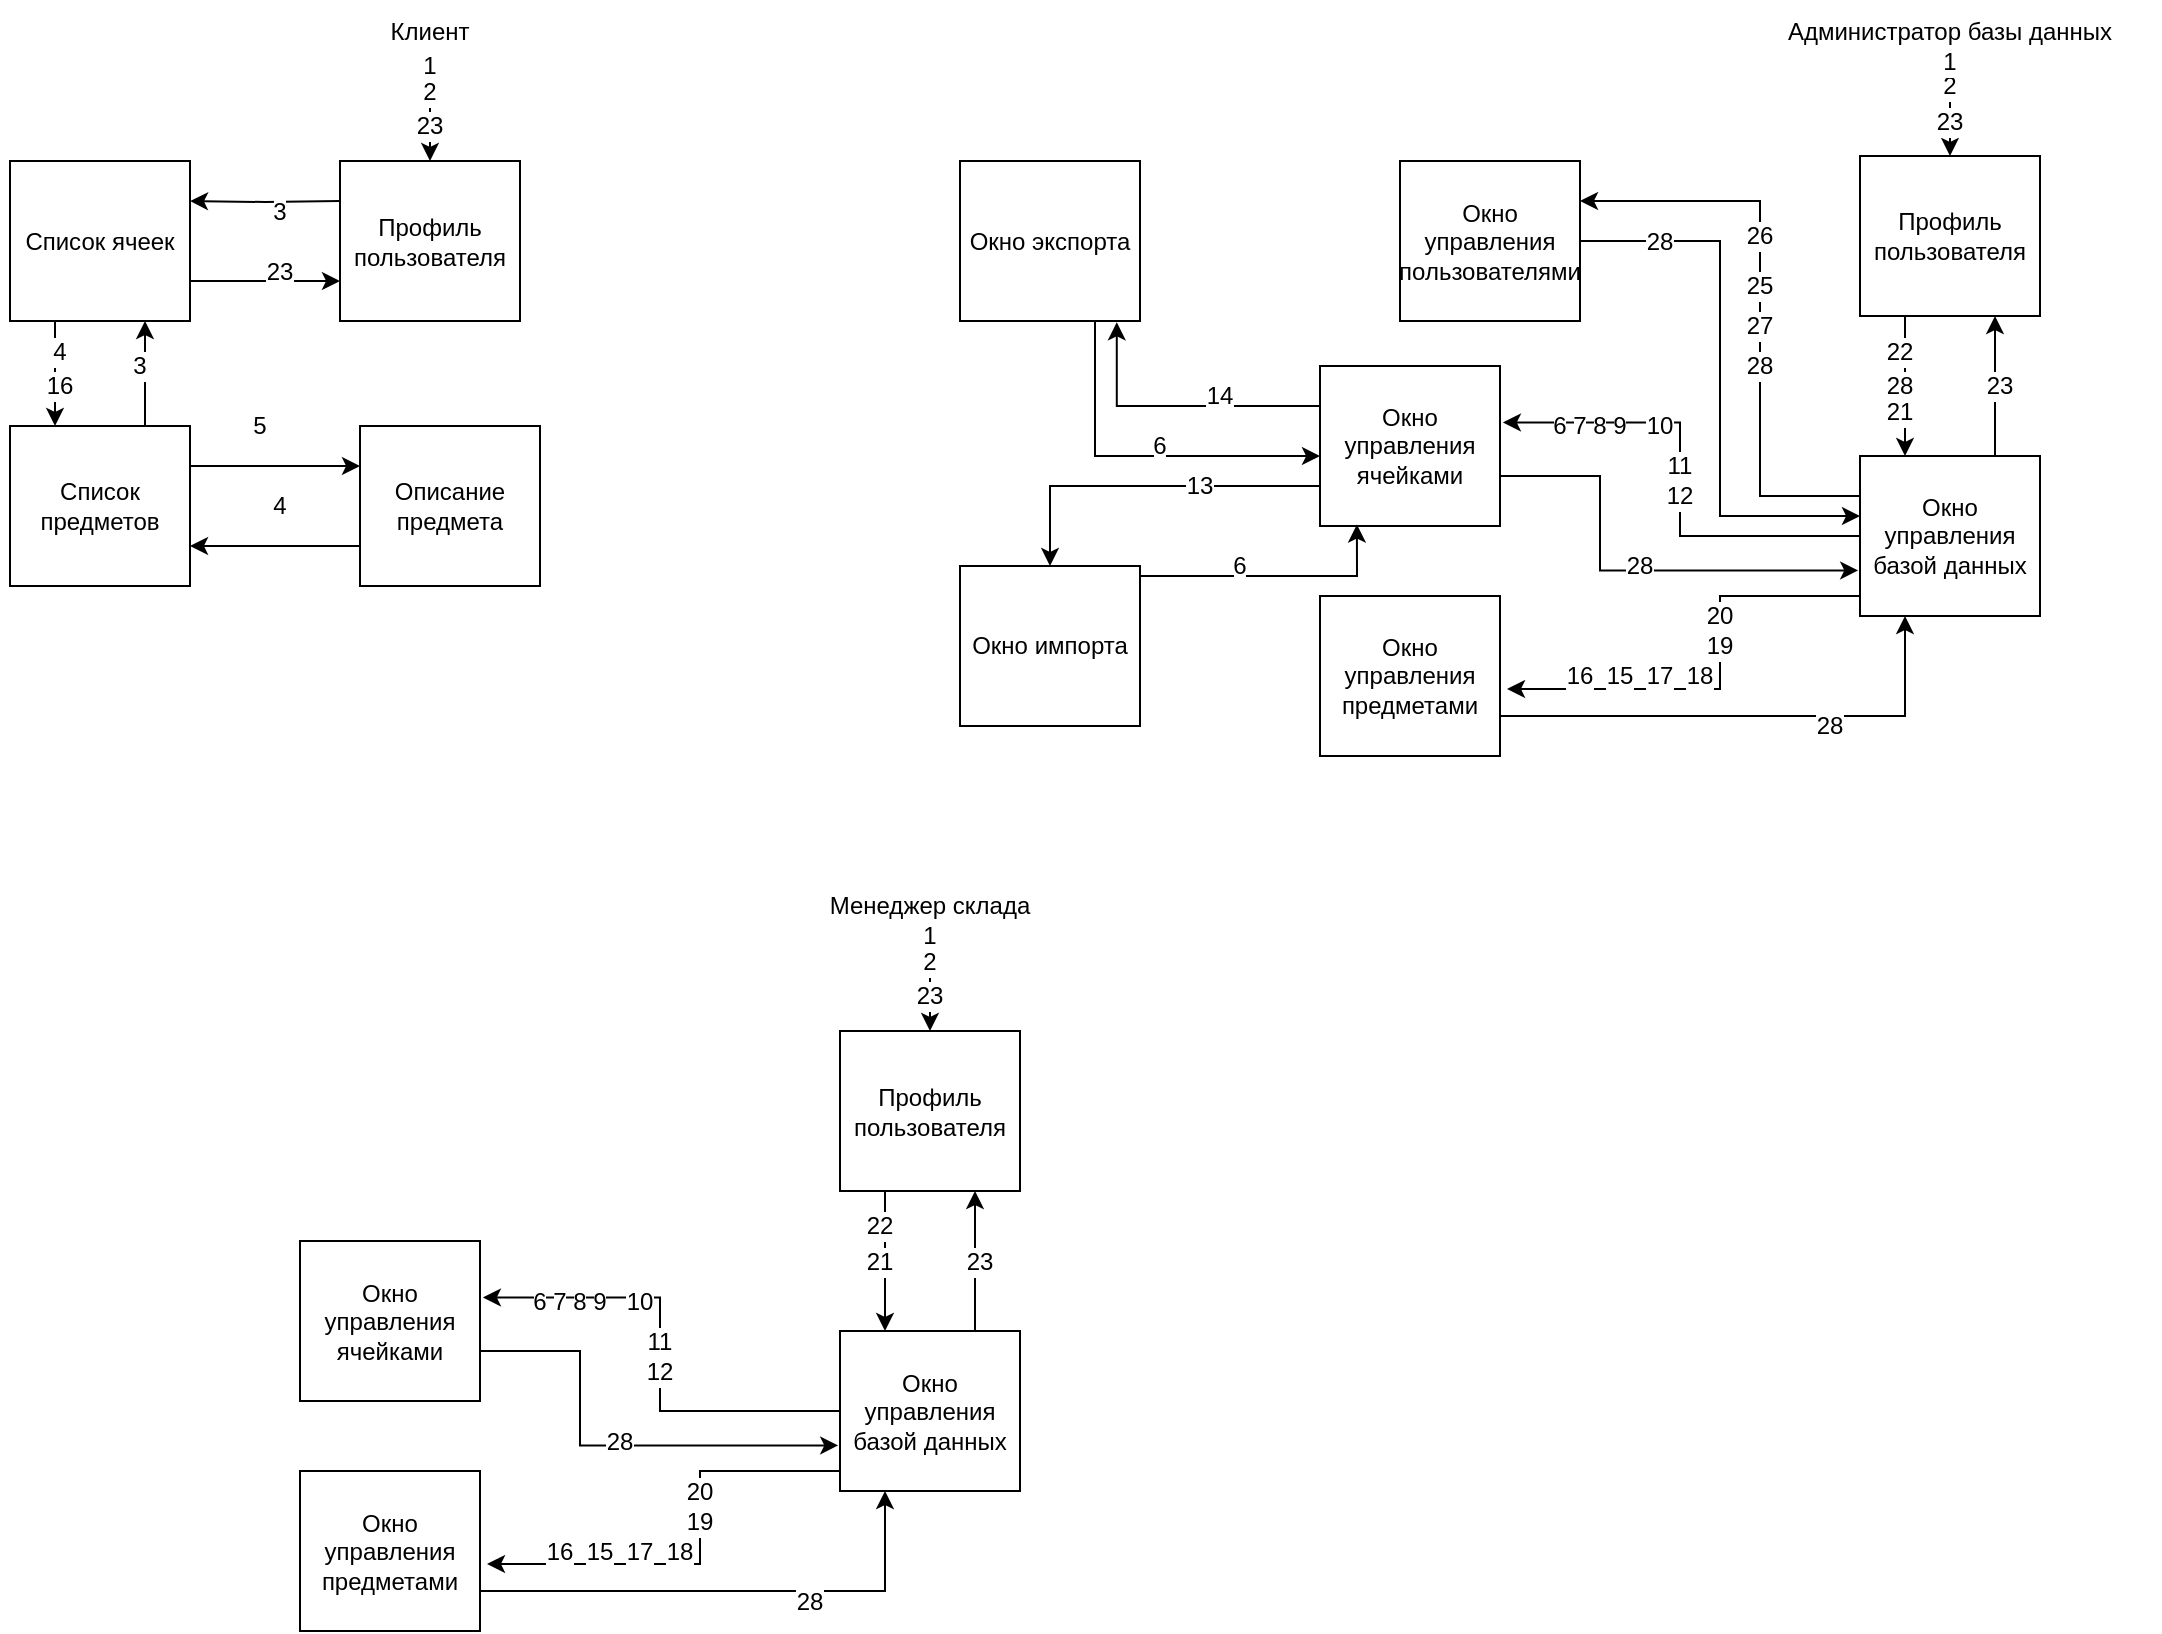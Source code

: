 <mxfile version="26.0.11">
  <diagram name="Страница — 1" id="EE6jzE9lsFHjigfO-UMW">
    <mxGraphModel dx="1187" dy="1255" grid="1" gridSize="10" guides="1" tooltips="1" connect="1" arrows="1" fold="1" page="1" pageScale="1" pageWidth="827" pageHeight="1169" math="0" shadow="0">
      <root>
        <mxCell id="0" />
        <mxCell id="1" parent="0" />
        <mxCell id="k9mCNN59Hl0d1cwWz3AL-4" style="edgeStyle=orthogonalEdgeStyle;rounded=0;orthogonalLoop=1;jettySize=auto;html=1;exitX=0.5;exitY=1;exitDx=0;exitDy=0;entryX=0.5;entryY=0;entryDx=0;entryDy=0;" edge="1" parent="1" source="k9mCNN59Hl0d1cwWz3AL-1">
          <mxGeometry relative="1" as="geometry">
            <mxPoint x="325" y="122.5" as="targetPoint" />
          </mxGeometry>
        </mxCell>
        <mxCell id="k9mCNN59Hl0d1cwWz3AL-1" value="Клиент" style="text;html=1;align=center;verticalAlign=middle;whiteSpace=wrap;rounded=0;" vertex="1" parent="1">
          <mxGeometry x="295" y="42.5" width="60" height="30" as="geometry" />
        </mxCell>
        <mxCell id="k9mCNN59Hl0d1cwWz3AL-14" style="edgeStyle=orthogonalEdgeStyle;rounded=0;orthogonalLoop=1;jettySize=auto;html=1;exitX=1;exitY=0.75;exitDx=0;exitDy=0;entryX=0;entryY=0.75;entryDx=0;entryDy=0;" edge="1" parent="1" source="k9mCNN59Hl0d1cwWz3AL-2">
          <mxGeometry relative="1" as="geometry">
            <mxPoint x="280" y="182.5" as="targetPoint" />
          </mxGeometry>
        </mxCell>
        <mxCell id="k9mCNN59Hl0d1cwWz3AL-23" style="edgeStyle=orthogonalEdgeStyle;rounded=0;orthogonalLoop=1;jettySize=auto;html=1;exitX=0.25;exitY=1;exitDx=0;exitDy=0;entryX=0.25;entryY=0;entryDx=0;entryDy=0;" edge="1" parent="1" source="k9mCNN59Hl0d1cwWz3AL-2" target="k9mCNN59Hl0d1cwWz3AL-22">
          <mxGeometry relative="1" as="geometry" />
        </mxCell>
        <mxCell id="k9mCNN59Hl0d1cwWz3AL-2" value="Список ячеек" style="rounded=0;whiteSpace=wrap;html=1;" vertex="1" parent="1">
          <mxGeometry x="115" y="122.5" width="90" height="80" as="geometry" />
        </mxCell>
        <mxCell id="k9mCNN59Hl0d1cwWz3AL-13" style="edgeStyle=orthogonalEdgeStyle;rounded=0;orthogonalLoop=1;jettySize=auto;html=1;exitX=0;exitY=0.25;exitDx=0;exitDy=0;entryX=1;entryY=0.25;entryDx=0;entryDy=0;" edge="1" parent="1" target="k9mCNN59Hl0d1cwWz3AL-2">
          <mxGeometry relative="1" as="geometry">
            <mxPoint x="280" y="142.5" as="sourcePoint" />
          </mxGeometry>
        </mxCell>
        <mxCell id="k9mCNN59Hl0d1cwWz3AL-5" value="1" style="text;html=1;align=center;verticalAlign=middle;whiteSpace=wrap;rounded=0;labelBackgroundColor=default;" vertex="1" parent="1">
          <mxGeometry x="295" y="60" width="60" height="30" as="geometry" />
        </mxCell>
        <mxCell id="k9mCNN59Hl0d1cwWz3AL-7" value="2" style="text;html=1;align=center;verticalAlign=middle;whiteSpace=wrap;rounded=0;labelBackgroundColor=default;" vertex="1" parent="1">
          <mxGeometry x="295" y="72.5" width="60" height="30" as="geometry" />
        </mxCell>
        <mxCell id="k9mCNN59Hl0d1cwWz3AL-17" value="23" style="text;html=1;align=center;verticalAlign=middle;whiteSpace=wrap;rounded=0;labelBackgroundColor=default;" vertex="1" parent="1">
          <mxGeometry x="220" y="162.5" width="60" height="30" as="geometry" />
        </mxCell>
        <mxCell id="k9mCNN59Hl0d1cwWz3AL-18" value="3" style="text;html=1;align=center;verticalAlign=middle;whiteSpace=wrap;rounded=0;labelBackgroundColor=default;" vertex="1" parent="1">
          <mxGeometry x="220" y="132.5" width="60" height="30" as="geometry" />
        </mxCell>
        <mxCell id="k9mCNN59Hl0d1cwWz3AL-20" value="Профиль пользователя" style="rounded=0;whiteSpace=wrap;html=1;" vertex="1" parent="1">
          <mxGeometry x="280" y="122.5" width="90" height="80" as="geometry" />
        </mxCell>
        <mxCell id="k9mCNN59Hl0d1cwWz3AL-21" value="23" style="text;html=1;align=center;verticalAlign=middle;whiteSpace=wrap;rounded=0;labelBackgroundColor=default;" vertex="1" parent="1">
          <mxGeometry x="295" y="90" width="60" height="30" as="geometry" />
        </mxCell>
        <mxCell id="k9mCNN59Hl0d1cwWz3AL-25" style="edgeStyle=orthogonalEdgeStyle;rounded=0;orthogonalLoop=1;jettySize=auto;html=1;exitX=0.75;exitY=0;exitDx=0;exitDy=0;entryX=0.75;entryY=1;entryDx=0;entryDy=0;" edge="1" parent="1" source="k9mCNN59Hl0d1cwWz3AL-22" target="k9mCNN59Hl0d1cwWz3AL-2">
          <mxGeometry relative="1" as="geometry" />
        </mxCell>
        <mxCell id="k9mCNN59Hl0d1cwWz3AL-28" style="edgeStyle=orthogonalEdgeStyle;rounded=0;orthogonalLoop=1;jettySize=auto;html=1;exitX=1;exitY=0.25;exitDx=0;exitDy=0;entryX=0;entryY=0.25;entryDx=0;entryDy=0;" edge="1" parent="1" source="k9mCNN59Hl0d1cwWz3AL-22" target="k9mCNN59Hl0d1cwWz3AL-26">
          <mxGeometry relative="1" as="geometry" />
        </mxCell>
        <mxCell id="k9mCNN59Hl0d1cwWz3AL-22" value="Список предметов" style="rounded=0;whiteSpace=wrap;html=1;" vertex="1" parent="1">
          <mxGeometry x="115" y="255" width="90" height="80" as="geometry" />
        </mxCell>
        <mxCell id="k9mCNN59Hl0d1cwWz3AL-29" style="edgeStyle=orthogonalEdgeStyle;rounded=0;orthogonalLoop=1;jettySize=auto;html=1;exitX=0;exitY=0.75;exitDx=0;exitDy=0;entryX=1;entryY=0.75;entryDx=0;entryDy=0;" edge="1" parent="1" source="k9mCNN59Hl0d1cwWz3AL-26" target="k9mCNN59Hl0d1cwWz3AL-22">
          <mxGeometry relative="1" as="geometry" />
        </mxCell>
        <mxCell id="k9mCNN59Hl0d1cwWz3AL-26" value="Описание предмета" style="rounded=0;whiteSpace=wrap;html=1;" vertex="1" parent="1">
          <mxGeometry x="290" y="255" width="90" height="80" as="geometry" />
        </mxCell>
        <mxCell id="k9mCNN59Hl0d1cwWz3AL-30" value="3" style="text;html=1;align=center;verticalAlign=middle;whiteSpace=wrap;rounded=0;labelBackgroundColor=default;" vertex="1" parent="1">
          <mxGeometry x="150" y="210" width="60" height="30" as="geometry" />
        </mxCell>
        <mxCell id="k9mCNN59Hl0d1cwWz3AL-31" value="4" style="text;html=1;align=center;verticalAlign=middle;whiteSpace=wrap;rounded=0;labelBackgroundColor=default;" vertex="1" parent="1">
          <mxGeometry x="110" y="202.5" width="60" height="30" as="geometry" />
        </mxCell>
        <mxCell id="k9mCNN59Hl0d1cwWz3AL-32" value="5" style="text;html=1;align=center;verticalAlign=middle;whiteSpace=wrap;rounded=0;labelBackgroundColor=default;" vertex="1" parent="1">
          <mxGeometry x="210" y="240" width="60" height="30" as="geometry" />
        </mxCell>
        <mxCell id="k9mCNN59Hl0d1cwWz3AL-33" value="4" style="text;html=1;align=center;verticalAlign=middle;whiteSpace=wrap;rounded=0;labelBackgroundColor=default;" vertex="1" parent="1">
          <mxGeometry x="220" y="280" width="60" height="30" as="geometry" />
        </mxCell>
        <mxCell id="k9mCNN59Hl0d1cwWz3AL-34" value="Администратор базы данных" style="text;html=1;align=center;verticalAlign=middle;whiteSpace=wrap;rounded=0;" vertex="1" parent="1">
          <mxGeometry x="980" y="42.5" width="210" height="30" as="geometry" />
        </mxCell>
        <mxCell id="k9mCNN59Hl0d1cwWz3AL-49" style="edgeStyle=orthogonalEdgeStyle;rounded=0;orthogonalLoop=1;jettySize=auto;html=1;exitX=0.25;exitY=1;exitDx=0;exitDy=0;entryX=0.25;entryY=0;entryDx=0;entryDy=0;" edge="1" parent="1" source="k9mCNN59Hl0d1cwWz3AL-35" target="k9mCNN59Hl0d1cwWz3AL-45">
          <mxGeometry relative="1" as="geometry" />
        </mxCell>
        <mxCell id="k9mCNN59Hl0d1cwWz3AL-35" value="Профиль пользователя" style="rounded=0;whiteSpace=wrap;html=1;" vertex="1" parent="1">
          <mxGeometry x="1040" y="120" width="90" height="80" as="geometry" />
        </mxCell>
        <mxCell id="k9mCNN59Hl0d1cwWz3AL-36" style="edgeStyle=orthogonalEdgeStyle;rounded=0;orthogonalLoop=1;jettySize=auto;html=1;exitX=0.5;exitY=1;exitDx=0;exitDy=0;entryX=0.5;entryY=0;entryDx=0;entryDy=0;" edge="1" parent="1">
          <mxGeometry relative="1" as="geometry">
            <mxPoint x="1085" y="70.5" as="sourcePoint" />
            <mxPoint x="1085" y="120" as="targetPoint" />
          </mxGeometry>
        </mxCell>
        <mxCell id="k9mCNN59Hl0d1cwWz3AL-37" value="2" style="text;html=1;align=center;verticalAlign=middle;whiteSpace=wrap;rounded=0;labelBackgroundColor=default;" vertex="1" parent="1">
          <mxGeometry x="1055" y="70" width="60" height="30" as="geometry" />
        </mxCell>
        <mxCell id="k9mCNN59Hl0d1cwWz3AL-38" value="23" style="text;html=1;align=center;verticalAlign=middle;whiteSpace=wrap;rounded=0;labelBackgroundColor=default;" vertex="1" parent="1">
          <mxGeometry x="1055" y="87.5" width="60" height="30" as="geometry" />
        </mxCell>
        <mxCell id="k9mCNN59Hl0d1cwWz3AL-39" value="1" style="text;html=1;align=center;verticalAlign=middle;whiteSpace=wrap;rounded=0;labelBackgroundColor=default;" vertex="1" parent="1">
          <mxGeometry x="1055" y="57.5" width="60" height="30" as="geometry" />
        </mxCell>
        <mxCell id="k9mCNN59Hl0d1cwWz3AL-40" value="Окно управления пользователями" style="rounded=0;whiteSpace=wrap;html=1;" vertex="1" parent="1">
          <mxGeometry x="810" y="122.5" width="90" height="80" as="geometry" />
        </mxCell>
        <mxCell id="k9mCNN59Hl0d1cwWz3AL-97" style="edgeStyle=orthogonalEdgeStyle;rounded=0;orthogonalLoop=1;jettySize=auto;html=1;exitX=0;exitY=0.75;exitDx=0;exitDy=0;entryX=0.5;entryY=0;entryDx=0;entryDy=0;" edge="1" parent="1" source="k9mCNN59Hl0d1cwWz3AL-43" target="k9mCNN59Hl0d1cwWz3AL-93">
          <mxGeometry relative="1" as="geometry" />
        </mxCell>
        <mxCell id="k9mCNN59Hl0d1cwWz3AL-43" value="Окно управления ячейками" style="rounded=0;whiteSpace=wrap;html=1;" vertex="1" parent="1">
          <mxGeometry x="770" y="225" width="90" height="80" as="geometry" />
        </mxCell>
        <mxCell id="k9mCNN59Hl0d1cwWz3AL-81" style="edgeStyle=orthogonalEdgeStyle;rounded=0;orthogonalLoop=1;jettySize=auto;html=1;exitX=1;exitY=0.75;exitDx=0;exitDy=0;entryX=0.25;entryY=1;entryDx=0;entryDy=0;" edge="1" parent="1" source="k9mCNN59Hl0d1cwWz3AL-44" target="k9mCNN59Hl0d1cwWz3AL-45">
          <mxGeometry relative="1" as="geometry" />
        </mxCell>
        <mxCell id="k9mCNN59Hl0d1cwWz3AL-44" value="Окно управления предметами" style="rounded=0;whiteSpace=wrap;html=1;" vertex="1" parent="1">
          <mxGeometry x="770" y="340" width="90" height="80" as="geometry" />
        </mxCell>
        <mxCell id="k9mCNN59Hl0d1cwWz3AL-50" style="edgeStyle=orthogonalEdgeStyle;rounded=0;orthogonalLoop=1;jettySize=auto;html=1;exitX=0.75;exitY=0;exitDx=0;exitDy=0;entryX=0.75;entryY=1;entryDx=0;entryDy=0;" edge="1" parent="1" source="k9mCNN59Hl0d1cwWz3AL-45" target="k9mCNN59Hl0d1cwWz3AL-35">
          <mxGeometry relative="1" as="geometry" />
        </mxCell>
        <mxCell id="k9mCNN59Hl0d1cwWz3AL-53" style="edgeStyle=orthogonalEdgeStyle;rounded=0;orthogonalLoop=1;jettySize=auto;html=1;exitX=0;exitY=0.25;exitDx=0;exitDy=0;entryX=1;entryY=0.25;entryDx=0;entryDy=0;" edge="1" parent="1" source="k9mCNN59Hl0d1cwWz3AL-45" target="k9mCNN59Hl0d1cwWz3AL-40">
          <mxGeometry relative="1" as="geometry">
            <Array as="points">
              <mxPoint x="990" y="290" />
              <mxPoint x="990" y="143" />
            </Array>
          </mxGeometry>
        </mxCell>
        <mxCell id="k9mCNN59Hl0d1cwWz3AL-45" value="Окно управления базой данных" style="rounded=0;whiteSpace=wrap;html=1;" vertex="1" parent="1">
          <mxGeometry x="1040" y="270" width="90" height="80" as="geometry" />
        </mxCell>
        <mxCell id="k9mCNN59Hl0d1cwWz3AL-47" value="28" style="text;html=1;align=center;verticalAlign=middle;whiteSpace=wrap;rounded=0;labelBackgroundColor=default;" vertex="1" parent="1">
          <mxGeometry x="1030" y="220" width="60" height="30" as="geometry" />
        </mxCell>
        <mxCell id="k9mCNN59Hl0d1cwWz3AL-51" value="23" style="text;html=1;align=center;verticalAlign=middle;whiteSpace=wrap;rounded=0;labelBackgroundColor=default;" vertex="1" parent="1">
          <mxGeometry x="1080" y="220" width="60" height="30" as="geometry" />
        </mxCell>
        <mxCell id="k9mCNN59Hl0d1cwWz3AL-55" style="edgeStyle=orthogonalEdgeStyle;rounded=0;orthogonalLoop=1;jettySize=auto;html=1;exitX=0;exitY=0.75;exitDx=0;exitDy=0;entryX=1.039;entryY=0.581;entryDx=0;entryDy=0;entryPerimeter=0;" edge="1" parent="1" source="k9mCNN59Hl0d1cwWz3AL-45" target="k9mCNN59Hl0d1cwWz3AL-44">
          <mxGeometry relative="1" as="geometry">
            <Array as="points">
              <mxPoint x="1040" y="340" />
              <mxPoint x="970" y="340" />
              <mxPoint x="970" y="387" />
            </Array>
          </mxGeometry>
        </mxCell>
        <mxCell id="k9mCNN59Hl0d1cwWz3AL-56" value="25" style="text;html=1;align=center;verticalAlign=middle;whiteSpace=wrap;rounded=0;labelBackgroundColor=default;" vertex="1" parent="1">
          <mxGeometry x="960" y="170" width="60" height="30" as="geometry" />
        </mxCell>
        <mxCell id="k9mCNN59Hl0d1cwWz3AL-57" value="26" style="text;html=1;align=center;verticalAlign=middle;whiteSpace=wrap;rounded=0;labelBackgroundColor=default;" vertex="1" parent="1">
          <mxGeometry x="960" y="145" width="60" height="30" as="geometry" />
        </mxCell>
        <mxCell id="k9mCNN59Hl0d1cwWz3AL-58" value="27" style="text;html=1;align=center;verticalAlign=middle;whiteSpace=wrap;rounded=0;labelBackgroundColor=default;" vertex="1" parent="1">
          <mxGeometry x="960" y="190" width="60" height="30" as="geometry" />
        </mxCell>
        <mxCell id="k9mCNN59Hl0d1cwWz3AL-59" value="28" style="text;html=1;align=center;verticalAlign=middle;whiteSpace=wrap;rounded=0;labelBackgroundColor=default;" vertex="1" parent="1">
          <mxGeometry x="960" y="210" width="60" height="30" as="geometry" />
        </mxCell>
        <mxCell id="k9mCNN59Hl0d1cwWz3AL-60" style="edgeStyle=orthogonalEdgeStyle;rounded=0;orthogonalLoop=1;jettySize=auto;html=1;exitX=1;exitY=0.5;exitDx=0;exitDy=0;entryX=0;entryY=0.375;entryDx=0;entryDy=0;entryPerimeter=0;" edge="1" parent="1" source="k9mCNN59Hl0d1cwWz3AL-40" target="k9mCNN59Hl0d1cwWz3AL-45">
          <mxGeometry relative="1" as="geometry">
            <Array as="points">
              <mxPoint x="970" y="163" />
              <mxPoint x="970" y="300" />
            </Array>
          </mxGeometry>
        </mxCell>
        <mxCell id="k9mCNN59Hl0d1cwWz3AL-61" value="22" style="text;html=1;align=center;verticalAlign=middle;whiteSpace=wrap;rounded=0;labelBackgroundColor=default;" vertex="1" parent="1">
          <mxGeometry x="1030" y="202.5" width="60" height="30" as="geometry" />
        </mxCell>
        <mxCell id="k9mCNN59Hl0d1cwWz3AL-62" value="28" style="text;html=1;align=center;verticalAlign=middle;whiteSpace=wrap;rounded=0;labelBackgroundColor=default;" vertex="1" parent="1">
          <mxGeometry x="910" y="147.5" width="60" height="30" as="geometry" />
        </mxCell>
        <mxCell id="k9mCNN59Hl0d1cwWz3AL-63" style="edgeStyle=orthogonalEdgeStyle;rounded=0;orthogonalLoop=1;jettySize=auto;html=1;exitX=0;exitY=0.5;exitDx=0;exitDy=0;entryX=1.016;entryY=0.353;entryDx=0;entryDy=0;entryPerimeter=0;" edge="1" parent="1" source="k9mCNN59Hl0d1cwWz3AL-45" target="k9mCNN59Hl0d1cwWz3AL-43">
          <mxGeometry relative="1" as="geometry" />
        </mxCell>
        <mxCell id="k9mCNN59Hl0d1cwWz3AL-64" value="6" style="text;html=1;align=center;verticalAlign=middle;whiteSpace=wrap;rounded=0;labelBackgroundColor=default;" vertex="1" parent="1">
          <mxGeometry x="860" y="240" width="60" height="30" as="geometry" />
        </mxCell>
        <mxCell id="k9mCNN59Hl0d1cwWz3AL-66" value="7" style="text;html=1;align=center;verticalAlign=middle;whiteSpace=wrap;rounded=0;labelBackgroundColor=default;" vertex="1" parent="1">
          <mxGeometry x="870" y="240" width="60" height="30" as="geometry" />
        </mxCell>
        <mxCell id="k9mCNN59Hl0d1cwWz3AL-68" value="8" style="text;html=1;align=center;verticalAlign=middle;whiteSpace=wrap;rounded=0;labelBackgroundColor=default;" vertex="1" parent="1">
          <mxGeometry x="880" y="240" width="60" height="30" as="geometry" />
        </mxCell>
        <mxCell id="k9mCNN59Hl0d1cwWz3AL-69" value="9" style="text;html=1;align=center;verticalAlign=middle;whiteSpace=wrap;rounded=0;labelBackgroundColor=default;" vertex="1" parent="1">
          <mxGeometry x="890" y="240" width="60" height="30" as="geometry" />
        </mxCell>
        <mxCell id="k9mCNN59Hl0d1cwWz3AL-70" value="10" style="text;html=1;align=center;verticalAlign=middle;whiteSpace=wrap;rounded=0;labelBackgroundColor=default;" vertex="1" parent="1">
          <mxGeometry x="910" y="240" width="60" height="30" as="geometry" />
        </mxCell>
        <mxCell id="k9mCNN59Hl0d1cwWz3AL-71" value="11" style="text;html=1;align=center;verticalAlign=middle;whiteSpace=wrap;rounded=0;labelBackgroundColor=default;" vertex="1" parent="1">
          <mxGeometry x="920" y="260" width="60" height="30" as="geometry" />
        </mxCell>
        <mxCell id="k9mCNN59Hl0d1cwWz3AL-74" style="edgeStyle=orthogonalEdgeStyle;rounded=0;orthogonalLoop=1;jettySize=auto;html=1;exitX=1;exitY=0.5;exitDx=0;exitDy=0;entryX=-0.01;entryY=0.715;entryDx=0;entryDy=0;entryPerimeter=0;" edge="1" parent="1" source="k9mCNN59Hl0d1cwWz3AL-43" target="k9mCNN59Hl0d1cwWz3AL-45">
          <mxGeometry relative="1" as="geometry">
            <Array as="points">
              <mxPoint x="910" y="280" />
              <mxPoint x="910" y="327" />
            </Array>
          </mxGeometry>
        </mxCell>
        <mxCell id="k9mCNN59Hl0d1cwWz3AL-76" value="12" style="text;html=1;align=center;verticalAlign=middle;whiteSpace=wrap;rounded=0;labelBackgroundColor=default;" vertex="1" parent="1">
          <mxGeometry x="920" y="275" width="60" height="30" as="geometry" />
        </mxCell>
        <mxCell id="k9mCNN59Hl0d1cwWz3AL-79" value="28" style="text;html=1;align=center;verticalAlign=middle;whiteSpace=wrap;rounded=0;labelBackgroundColor=default;" vertex="1" parent="1">
          <mxGeometry x="900" y="310" width="60" height="30" as="geometry" />
        </mxCell>
        <mxCell id="k9mCNN59Hl0d1cwWz3AL-83" value="28" style="text;html=1;align=center;verticalAlign=middle;whiteSpace=wrap;rounded=0;labelBackgroundColor=default;" vertex="1" parent="1">
          <mxGeometry x="995" y="390" width="60" height="30" as="geometry" />
        </mxCell>
        <mxCell id="k9mCNN59Hl0d1cwWz3AL-84" value="16" style="text;html=1;align=center;verticalAlign=middle;whiteSpace=wrap;rounded=0;labelBackgroundColor=default;" vertex="1" parent="1">
          <mxGeometry x="870" y="365" width="60" height="30" as="geometry" />
        </mxCell>
        <mxCell id="k9mCNN59Hl0d1cwWz3AL-85" value="15" style="text;html=1;align=center;verticalAlign=middle;whiteSpace=wrap;rounded=0;labelBackgroundColor=default;" vertex="1" parent="1">
          <mxGeometry x="890" y="365" width="60" height="30" as="geometry" />
        </mxCell>
        <mxCell id="k9mCNN59Hl0d1cwWz3AL-86" value="16" style="text;html=1;align=center;verticalAlign=middle;whiteSpace=wrap;rounded=0;labelBackgroundColor=default;" vertex="1" parent="1">
          <mxGeometry x="110" y="220" width="60" height="30" as="geometry" />
        </mxCell>
        <mxCell id="k9mCNN59Hl0d1cwWz3AL-88" value="17" style="text;html=1;align=center;verticalAlign=middle;whiteSpace=wrap;rounded=0;labelBackgroundColor=default;" vertex="1" parent="1">
          <mxGeometry x="910" y="365" width="60" height="30" as="geometry" />
        </mxCell>
        <mxCell id="k9mCNN59Hl0d1cwWz3AL-89" value="18" style="text;html=1;align=center;verticalAlign=middle;whiteSpace=wrap;rounded=0;labelBackgroundColor=default;" vertex="1" parent="1">
          <mxGeometry x="930" y="365" width="60" height="30" as="geometry" />
        </mxCell>
        <mxCell id="k9mCNN59Hl0d1cwWz3AL-90" value="19" style="text;html=1;align=center;verticalAlign=middle;whiteSpace=wrap;rounded=0;labelBackgroundColor=default;" vertex="1" parent="1">
          <mxGeometry x="940" y="350" width="60" height="30" as="geometry" />
        </mxCell>
        <mxCell id="k9mCNN59Hl0d1cwWz3AL-91" value="20" style="text;html=1;align=center;verticalAlign=middle;whiteSpace=wrap;rounded=0;labelBackgroundColor=default;" vertex="1" parent="1">
          <mxGeometry x="940" y="335" width="60" height="30" as="geometry" />
        </mxCell>
        <mxCell id="k9mCNN59Hl0d1cwWz3AL-92" value="21" style="text;html=1;align=center;verticalAlign=middle;whiteSpace=wrap;rounded=0;labelBackgroundColor=default;" vertex="1" parent="1">
          <mxGeometry x="1030" y="232.5" width="60" height="30" as="geometry" />
        </mxCell>
        <mxCell id="k9mCNN59Hl0d1cwWz3AL-93" value="Окно импорта" style="rounded=0;whiteSpace=wrap;html=1;" vertex="1" parent="1">
          <mxGeometry x="590" y="325" width="90" height="80" as="geometry" />
        </mxCell>
        <mxCell id="k9mCNN59Hl0d1cwWz3AL-94" value="Окно экспорта" style="rounded=0;whiteSpace=wrap;html=1;" vertex="1" parent="1">
          <mxGeometry x="590" y="122.5" width="90" height="80" as="geometry" />
        </mxCell>
        <mxCell id="k9mCNN59Hl0d1cwWz3AL-95" style="edgeStyle=orthogonalEdgeStyle;rounded=0;orthogonalLoop=1;jettySize=auto;html=1;exitX=0;exitY=0.25;exitDx=0;exitDy=0;entryX=0.871;entryY=1.008;entryDx=0;entryDy=0;entryPerimeter=0;" edge="1" parent="1" source="k9mCNN59Hl0d1cwWz3AL-43" target="k9mCNN59Hl0d1cwWz3AL-94">
          <mxGeometry relative="1" as="geometry" />
        </mxCell>
        <mxCell id="k9mCNN59Hl0d1cwWz3AL-96" style="edgeStyle=orthogonalEdgeStyle;rounded=0;orthogonalLoop=1;jettySize=auto;html=1;exitX=0.75;exitY=1;exitDx=0;exitDy=0;entryX=0;entryY=0.563;entryDx=0;entryDy=0;entryPerimeter=0;" edge="1" parent="1" source="k9mCNN59Hl0d1cwWz3AL-94" target="k9mCNN59Hl0d1cwWz3AL-43">
          <mxGeometry relative="1" as="geometry" />
        </mxCell>
        <mxCell id="k9mCNN59Hl0d1cwWz3AL-98" style="edgeStyle=orthogonalEdgeStyle;rounded=0;orthogonalLoop=1;jettySize=auto;html=1;exitX=1;exitY=0.25;exitDx=0;exitDy=0;entryX=0.205;entryY=0.991;entryDx=0;entryDy=0;entryPerimeter=0;" edge="1" parent="1" source="k9mCNN59Hl0d1cwWz3AL-93" target="k9mCNN59Hl0d1cwWz3AL-43">
          <mxGeometry relative="1" as="geometry">
            <Array as="points">
              <mxPoint x="680" y="330" />
              <mxPoint x="788" y="330" />
            </Array>
          </mxGeometry>
        </mxCell>
        <mxCell id="k9mCNN59Hl0d1cwWz3AL-103" value="6" style="text;html=1;align=center;verticalAlign=middle;whiteSpace=wrap;rounded=0;labelBackgroundColor=default;" vertex="1" parent="1">
          <mxGeometry x="660" y="250" width="60" height="30" as="geometry" />
        </mxCell>
        <mxCell id="k9mCNN59Hl0d1cwWz3AL-105" value="14" style="text;html=1;align=center;verticalAlign=middle;whiteSpace=wrap;rounded=0;labelBackgroundColor=default;" vertex="1" parent="1">
          <mxGeometry x="690" y="225" width="60" height="30" as="geometry" />
        </mxCell>
        <mxCell id="k9mCNN59Hl0d1cwWz3AL-106" value="13" style="text;html=1;align=center;verticalAlign=middle;whiteSpace=wrap;rounded=0;labelBackgroundColor=default;" vertex="1" parent="1">
          <mxGeometry x="680" y="270" width="60" height="30" as="geometry" />
        </mxCell>
        <mxCell id="k9mCNN59Hl0d1cwWz3AL-107" value="6" style="text;html=1;align=center;verticalAlign=middle;whiteSpace=wrap;rounded=0;labelBackgroundColor=default;" vertex="1" parent="1">
          <mxGeometry x="700" y="310" width="60" height="30" as="geometry" />
        </mxCell>
        <mxCell id="k9mCNN59Hl0d1cwWz3AL-108" value="Менеджер склада" style="text;html=1;align=center;verticalAlign=middle;whiteSpace=wrap;rounded=0;" vertex="1" parent="1">
          <mxGeometry x="470" y="480" width="210" height="30" as="geometry" />
        </mxCell>
        <mxCell id="k9mCNN59Hl0d1cwWz3AL-109" style="edgeStyle=orthogonalEdgeStyle;rounded=0;orthogonalLoop=1;jettySize=auto;html=1;exitX=0.25;exitY=1;exitDx=0;exitDy=0;entryX=0.25;entryY=0;entryDx=0;entryDy=0;" edge="1" parent="1" source="k9mCNN59Hl0d1cwWz3AL-110" target="k9mCNN59Hl0d1cwWz3AL-122">
          <mxGeometry relative="1" as="geometry" />
        </mxCell>
        <mxCell id="k9mCNN59Hl0d1cwWz3AL-110" value="Профиль пользователя" style="rounded=0;whiteSpace=wrap;html=1;" vertex="1" parent="1">
          <mxGeometry x="530" y="557.5" width="90" height="80" as="geometry" />
        </mxCell>
        <mxCell id="k9mCNN59Hl0d1cwWz3AL-111" style="edgeStyle=orthogonalEdgeStyle;rounded=0;orthogonalLoop=1;jettySize=auto;html=1;exitX=0.5;exitY=1;exitDx=0;exitDy=0;entryX=0.5;entryY=0;entryDx=0;entryDy=0;" edge="1" parent="1">
          <mxGeometry relative="1" as="geometry">
            <mxPoint x="575" y="508" as="sourcePoint" />
            <mxPoint x="575" y="557.5" as="targetPoint" />
          </mxGeometry>
        </mxCell>
        <mxCell id="k9mCNN59Hl0d1cwWz3AL-112" value="2" style="text;html=1;align=center;verticalAlign=middle;whiteSpace=wrap;rounded=0;labelBackgroundColor=default;" vertex="1" parent="1">
          <mxGeometry x="545" y="507.5" width="60" height="30" as="geometry" />
        </mxCell>
        <mxCell id="k9mCNN59Hl0d1cwWz3AL-113" value="23" style="text;html=1;align=center;verticalAlign=middle;whiteSpace=wrap;rounded=0;labelBackgroundColor=default;" vertex="1" parent="1">
          <mxGeometry x="545" y="525" width="60" height="30" as="geometry" />
        </mxCell>
        <mxCell id="k9mCNN59Hl0d1cwWz3AL-114" value="1" style="text;html=1;align=center;verticalAlign=middle;whiteSpace=wrap;rounded=0;labelBackgroundColor=default;" vertex="1" parent="1">
          <mxGeometry x="545" y="495" width="60" height="30" as="geometry" />
        </mxCell>
        <mxCell id="k9mCNN59Hl0d1cwWz3AL-117" value="Окно управления ячейками" style="rounded=0;whiteSpace=wrap;html=1;" vertex="1" parent="1">
          <mxGeometry x="260" y="662.5" width="90" height="80" as="geometry" />
        </mxCell>
        <mxCell id="k9mCNN59Hl0d1cwWz3AL-118" style="edgeStyle=orthogonalEdgeStyle;rounded=0;orthogonalLoop=1;jettySize=auto;html=1;exitX=1;exitY=0.75;exitDx=0;exitDy=0;entryX=0.25;entryY=1;entryDx=0;entryDy=0;" edge="1" parent="1" source="k9mCNN59Hl0d1cwWz3AL-119" target="k9mCNN59Hl0d1cwWz3AL-122">
          <mxGeometry relative="1" as="geometry" />
        </mxCell>
        <mxCell id="k9mCNN59Hl0d1cwWz3AL-119" value="Окно управления предметами" style="rounded=0;whiteSpace=wrap;html=1;" vertex="1" parent="1">
          <mxGeometry x="260" y="777.5" width="90" height="80" as="geometry" />
        </mxCell>
        <mxCell id="k9mCNN59Hl0d1cwWz3AL-120" style="edgeStyle=orthogonalEdgeStyle;rounded=0;orthogonalLoop=1;jettySize=auto;html=1;exitX=0.75;exitY=0;exitDx=0;exitDy=0;entryX=0.75;entryY=1;entryDx=0;entryDy=0;" edge="1" parent="1" source="k9mCNN59Hl0d1cwWz3AL-122" target="k9mCNN59Hl0d1cwWz3AL-110">
          <mxGeometry relative="1" as="geometry" />
        </mxCell>
        <mxCell id="k9mCNN59Hl0d1cwWz3AL-122" value="Окно управления базой данных" style="rounded=0;whiteSpace=wrap;html=1;" vertex="1" parent="1">
          <mxGeometry x="530" y="707.5" width="90" height="80" as="geometry" />
        </mxCell>
        <mxCell id="k9mCNN59Hl0d1cwWz3AL-124" value="23" style="text;html=1;align=center;verticalAlign=middle;whiteSpace=wrap;rounded=0;labelBackgroundColor=default;" vertex="1" parent="1">
          <mxGeometry x="570" y="657.5" width="60" height="30" as="geometry" />
        </mxCell>
        <mxCell id="k9mCNN59Hl0d1cwWz3AL-125" style="edgeStyle=orthogonalEdgeStyle;rounded=0;orthogonalLoop=1;jettySize=auto;html=1;exitX=0;exitY=0.75;exitDx=0;exitDy=0;entryX=1.039;entryY=0.581;entryDx=0;entryDy=0;entryPerimeter=0;" edge="1" parent="1" source="k9mCNN59Hl0d1cwWz3AL-122" target="k9mCNN59Hl0d1cwWz3AL-119">
          <mxGeometry relative="1" as="geometry">
            <Array as="points">
              <mxPoint x="530" y="777.5" />
              <mxPoint x="460" y="777.5" />
              <mxPoint x="460" y="824.5" />
            </Array>
          </mxGeometry>
        </mxCell>
        <mxCell id="k9mCNN59Hl0d1cwWz3AL-131" value="22" style="text;html=1;align=center;verticalAlign=middle;whiteSpace=wrap;rounded=0;labelBackgroundColor=default;" vertex="1" parent="1">
          <mxGeometry x="520" y="640" width="60" height="30" as="geometry" />
        </mxCell>
        <mxCell id="k9mCNN59Hl0d1cwWz3AL-133" style="edgeStyle=orthogonalEdgeStyle;rounded=0;orthogonalLoop=1;jettySize=auto;html=1;exitX=0;exitY=0.5;exitDx=0;exitDy=0;entryX=1.016;entryY=0.353;entryDx=0;entryDy=0;entryPerimeter=0;" edge="1" parent="1" source="k9mCNN59Hl0d1cwWz3AL-122" target="k9mCNN59Hl0d1cwWz3AL-117">
          <mxGeometry relative="1" as="geometry" />
        </mxCell>
        <mxCell id="k9mCNN59Hl0d1cwWz3AL-134" value="6" style="text;html=1;align=center;verticalAlign=middle;whiteSpace=wrap;rounded=0;labelBackgroundColor=default;" vertex="1" parent="1">
          <mxGeometry x="350" y="677.5" width="60" height="30" as="geometry" />
        </mxCell>
        <mxCell id="k9mCNN59Hl0d1cwWz3AL-135" value="7" style="text;html=1;align=center;verticalAlign=middle;whiteSpace=wrap;rounded=0;labelBackgroundColor=default;" vertex="1" parent="1">
          <mxGeometry x="360" y="677.5" width="60" height="30" as="geometry" />
        </mxCell>
        <mxCell id="k9mCNN59Hl0d1cwWz3AL-136" value="8" style="text;html=1;align=center;verticalAlign=middle;whiteSpace=wrap;rounded=0;labelBackgroundColor=default;" vertex="1" parent="1">
          <mxGeometry x="370" y="677.5" width="60" height="30" as="geometry" />
        </mxCell>
        <mxCell id="k9mCNN59Hl0d1cwWz3AL-137" value="9" style="text;html=1;align=center;verticalAlign=middle;whiteSpace=wrap;rounded=0;labelBackgroundColor=default;" vertex="1" parent="1">
          <mxGeometry x="380" y="677.5" width="60" height="30" as="geometry" />
        </mxCell>
        <mxCell id="k9mCNN59Hl0d1cwWz3AL-138" value="10" style="text;html=1;align=center;verticalAlign=middle;whiteSpace=wrap;rounded=0;labelBackgroundColor=default;" vertex="1" parent="1">
          <mxGeometry x="400" y="677.5" width="60" height="30" as="geometry" />
        </mxCell>
        <mxCell id="k9mCNN59Hl0d1cwWz3AL-139" value="11" style="text;html=1;align=center;verticalAlign=middle;whiteSpace=wrap;rounded=0;labelBackgroundColor=default;" vertex="1" parent="1">
          <mxGeometry x="410" y="697.5" width="60" height="30" as="geometry" />
        </mxCell>
        <mxCell id="k9mCNN59Hl0d1cwWz3AL-140" style="edgeStyle=orthogonalEdgeStyle;rounded=0;orthogonalLoop=1;jettySize=auto;html=1;exitX=1;exitY=0.5;exitDx=0;exitDy=0;entryX=-0.01;entryY=0.715;entryDx=0;entryDy=0;entryPerimeter=0;" edge="1" parent="1" source="k9mCNN59Hl0d1cwWz3AL-117" target="k9mCNN59Hl0d1cwWz3AL-122">
          <mxGeometry relative="1" as="geometry">
            <Array as="points">
              <mxPoint x="400" y="717.5" />
              <mxPoint x="400" y="764.5" />
            </Array>
          </mxGeometry>
        </mxCell>
        <mxCell id="k9mCNN59Hl0d1cwWz3AL-141" value="12" style="text;html=1;align=center;verticalAlign=middle;whiteSpace=wrap;rounded=0;labelBackgroundColor=default;" vertex="1" parent="1">
          <mxGeometry x="410" y="712.5" width="60" height="30" as="geometry" />
        </mxCell>
        <mxCell id="k9mCNN59Hl0d1cwWz3AL-142" value="28" style="text;html=1;align=center;verticalAlign=middle;whiteSpace=wrap;rounded=0;labelBackgroundColor=default;" vertex="1" parent="1">
          <mxGeometry x="390" y="747.5" width="60" height="30" as="geometry" />
        </mxCell>
        <mxCell id="k9mCNN59Hl0d1cwWz3AL-143" value="28" style="text;html=1;align=center;verticalAlign=middle;whiteSpace=wrap;rounded=0;labelBackgroundColor=default;" vertex="1" parent="1">
          <mxGeometry x="485" y="827.5" width="60" height="30" as="geometry" />
        </mxCell>
        <mxCell id="k9mCNN59Hl0d1cwWz3AL-144" value="16" style="text;html=1;align=center;verticalAlign=middle;whiteSpace=wrap;rounded=0;labelBackgroundColor=default;" vertex="1" parent="1">
          <mxGeometry x="360" y="802.5" width="60" height="30" as="geometry" />
        </mxCell>
        <mxCell id="k9mCNN59Hl0d1cwWz3AL-145" value="15" style="text;html=1;align=center;verticalAlign=middle;whiteSpace=wrap;rounded=0;labelBackgroundColor=default;" vertex="1" parent="1">
          <mxGeometry x="380" y="802.5" width="60" height="30" as="geometry" />
        </mxCell>
        <mxCell id="k9mCNN59Hl0d1cwWz3AL-146" value="17" style="text;html=1;align=center;verticalAlign=middle;whiteSpace=wrap;rounded=0;labelBackgroundColor=default;" vertex="1" parent="1">
          <mxGeometry x="400" y="802.5" width="60" height="30" as="geometry" />
        </mxCell>
        <mxCell id="k9mCNN59Hl0d1cwWz3AL-147" value="18" style="text;html=1;align=center;verticalAlign=middle;whiteSpace=wrap;rounded=0;labelBackgroundColor=default;" vertex="1" parent="1">
          <mxGeometry x="420" y="802.5" width="60" height="30" as="geometry" />
        </mxCell>
        <mxCell id="k9mCNN59Hl0d1cwWz3AL-148" value="19" style="text;html=1;align=center;verticalAlign=middle;whiteSpace=wrap;rounded=0;labelBackgroundColor=default;" vertex="1" parent="1">
          <mxGeometry x="430" y="787.5" width="60" height="30" as="geometry" />
        </mxCell>
        <mxCell id="k9mCNN59Hl0d1cwWz3AL-149" value="20" style="text;html=1;align=center;verticalAlign=middle;whiteSpace=wrap;rounded=0;labelBackgroundColor=default;" vertex="1" parent="1">
          <mxGeometry x="430" y="772.5" width="60" height="30" as="geometry" />
        </mxCell>
        <mxCell id="k9mCNN59Hl0d1cwWz3AL-150" value="21" style="text;html=1;align=center;verticalAlign=middle;whiteSpace=wrap;rounded=0;labelBackgroundColor=default;" vertex="1" parent="1">
          <mxGeometry x="520" y="657.5" width="60" height="30" as="geometry" />
        </mxCell>
      </root>
    </mxGraphModel>
  </diagram>
</mxfile>
